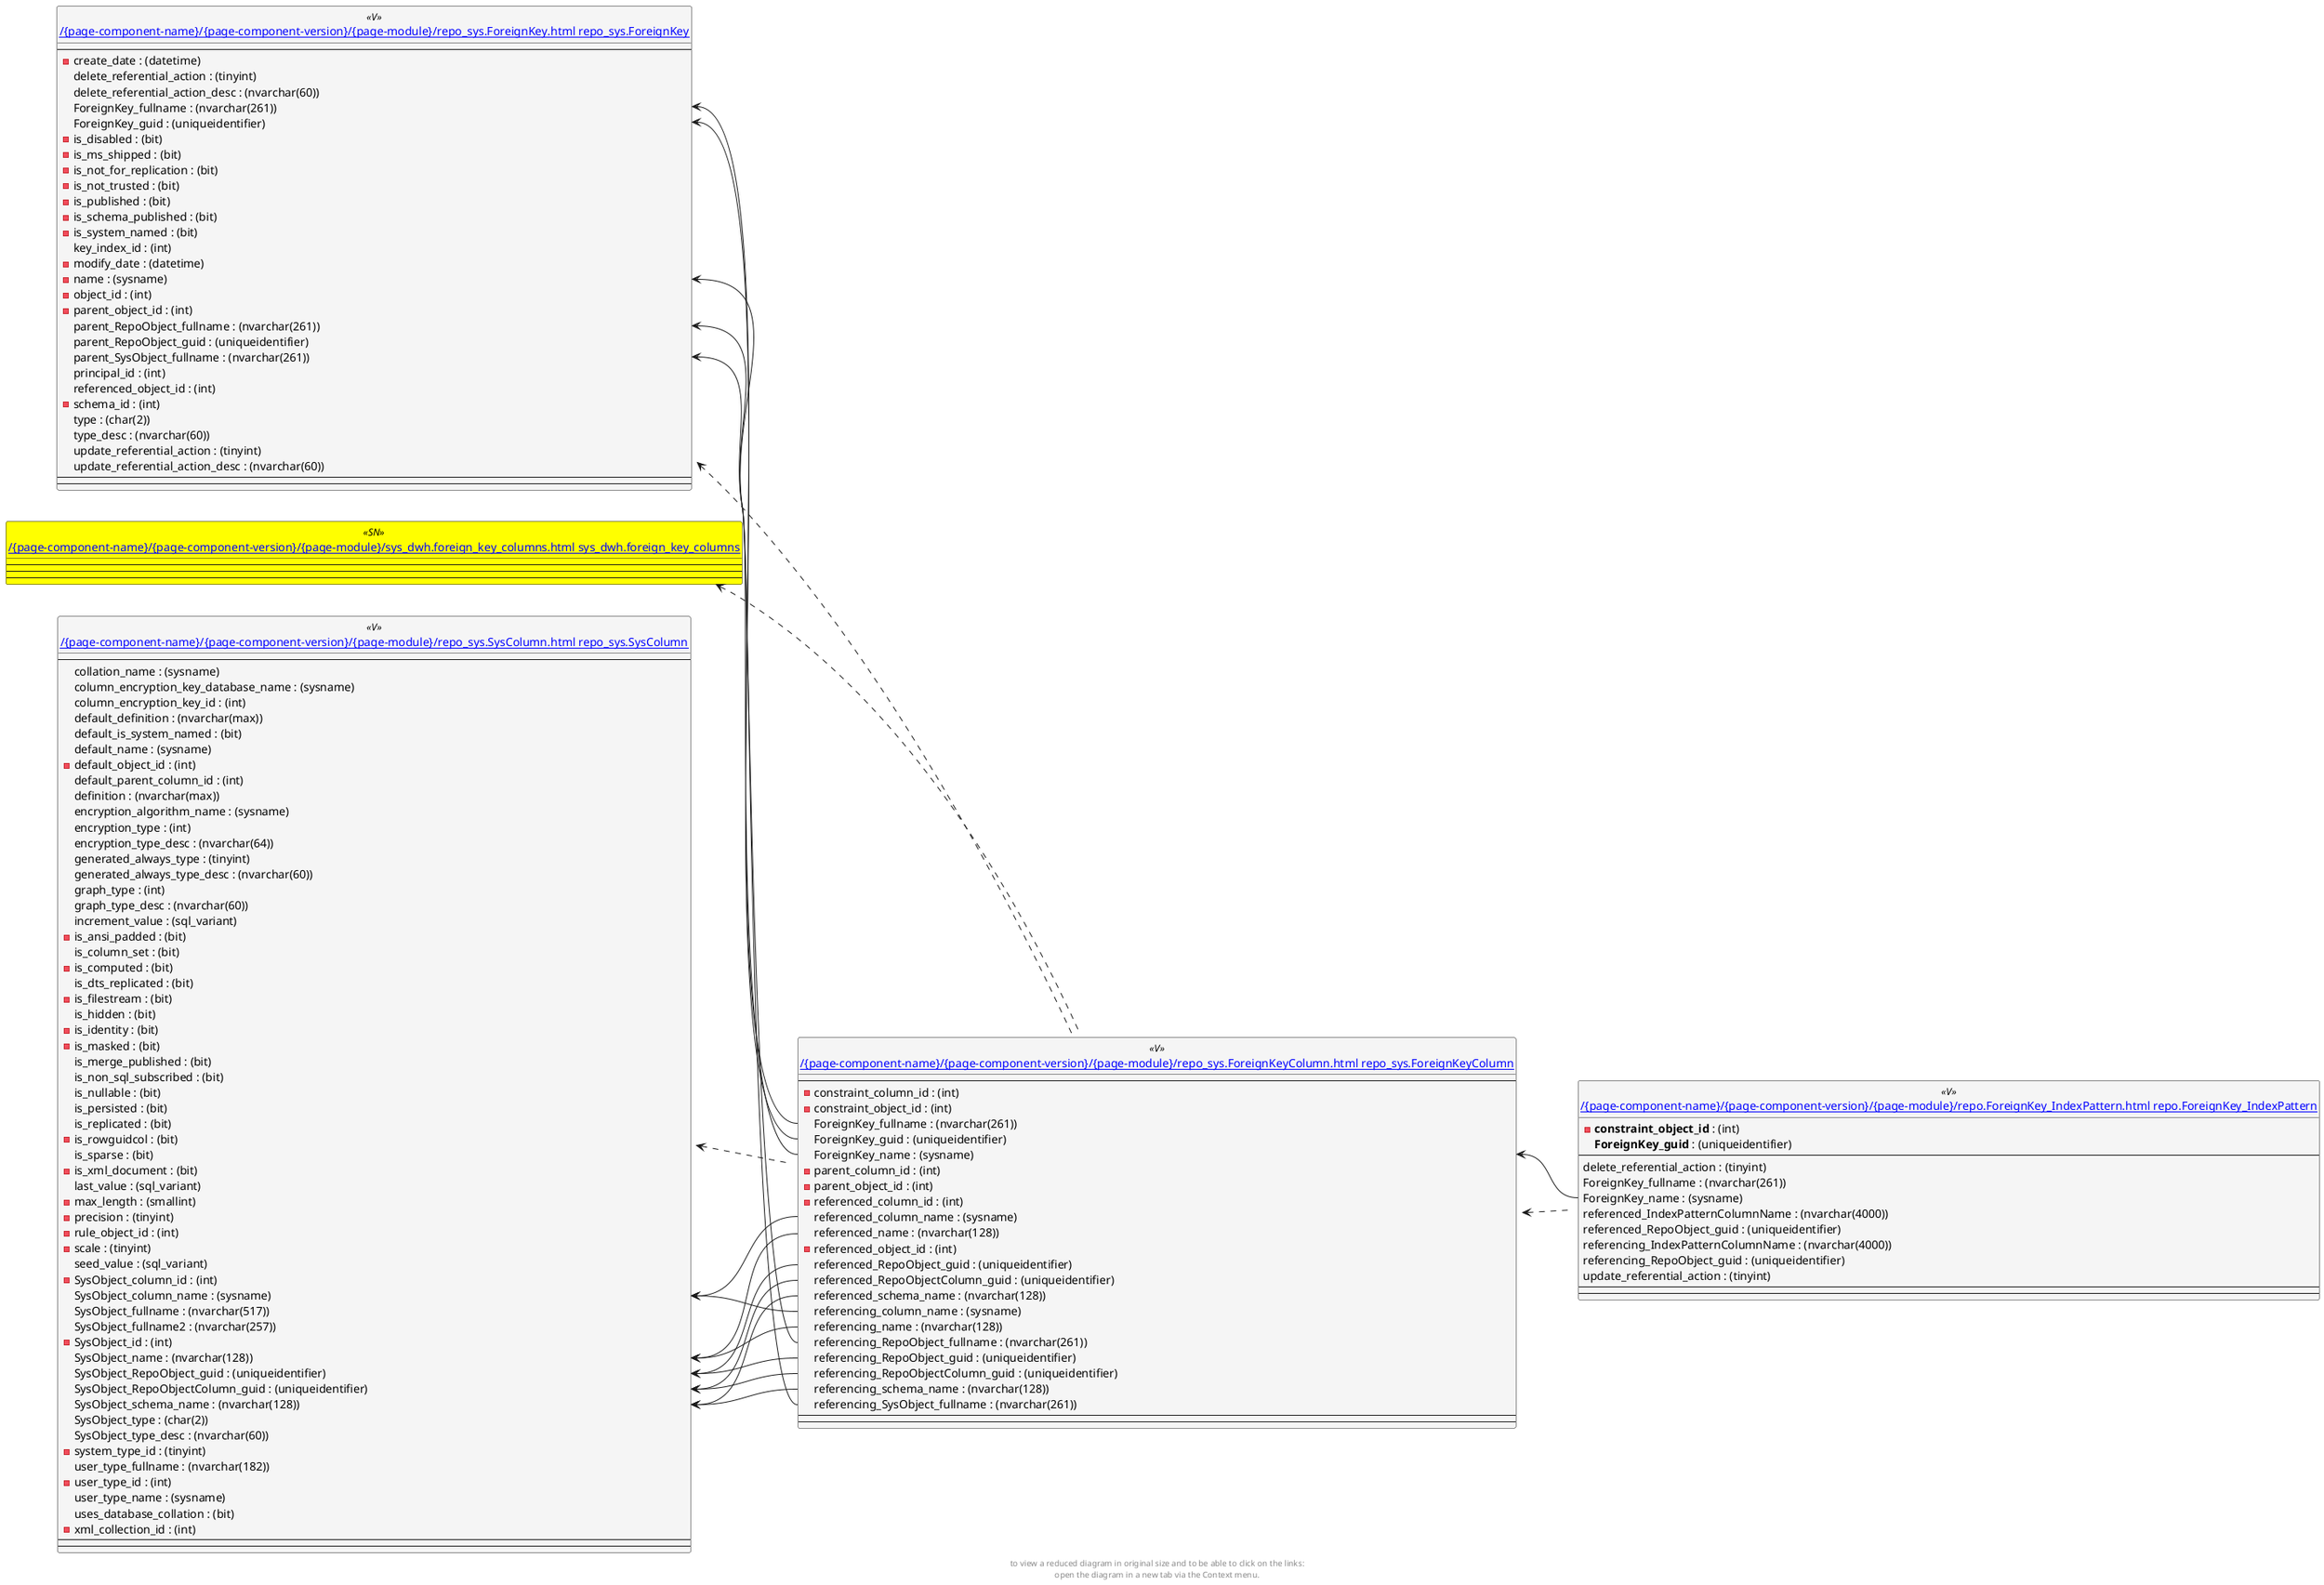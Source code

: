 @startuml
left to right direction
'top to bottom direction
hide circle
'avoide "." issues:
set namespaceSeparator none


skinparam class {
  BackgroundColor White
  BackgroundColor<<FN>> Yellow
  BackgroundColor<<FS>> Yellow
  BackgroundColor<<FT>> LightGray
  BackgroundColor<<IF>> Yellow
  BackgroundColor<<IS>> Yellow
  BackgroundColor<<P>> Aqua
  BackgroundColor<<PC>> Aqua
  BackgroundColor<<SN>> Yellow
  BackgroundColor<<SO>> SlateBlue
  BackgroundColor<<TF>> LightGray
  BackgroundColor<<TR>> Tomato
  BackgroundColor<<U>> White
  BackgroundColor<<V>> WhiteSmoke
  BackgroundColor<<X>> Aqua
}


entity "[[{site-url}/{page-component-name}/{page-component-version}/{page-module}/repo.ForeignKey_IndexPattern.html repo.ForeignKey_IndexPattern]]" as repo.ForeignKey_IndexPattern << V >> {
  - **constraint_object_id** : (int)
  **ForeignKey_guid** : (uniqueidentifier)
  --
  delete_referential_action : (tinyint)
  ForeignKey_fullname : (nvarchar(261))
  ForeignKey_name : (sysname)
  referenced_IndexPatternColumnName : (nvarchar(4000))
  referenced_RepoObject_guid : (uniqueidentifier)
  referencing_IndexPatternColumnName : (nvarchar(4000))
  referencing_RepoObject_guid : (uniqueidentifier)
  update_referential_action : (tinyint)
  --
  --
}

entity "[[{site-url}/{page-component-name}/{page-component-version}/{page-module}/repo_sys.ForeignKey.html repo_sys.ForeignKey]]" as repo_sys.ForeignKey << V >> {
  --
  - create_date : (datetime)
  delete_referential_action : (tinyint)
  delete_referential_action_desc : (nvarchar(60))
  ForeignKey_fullname : (nvarchar(261))
  ForeignKey_guid : (uniqueidentifier)
  - is_disabled : (bit)
  - is_ms_shipped : (bit)
  - is_not_for_replication : (bit)
  - is_not_trusted : (bit)
  - is_published : (bit)
  - is_schema_published : (bit)
  - is_system_named : (bit)
  key_index_id : (int)
  - modify_date : (datetime)
  - name : (sysname)
  - object_id : (int)
  - parent_object_id : (int)
  parent_RepoObject_fullname : (nvarchar(261))
  parent_RepoObject_guid : (uniqueidentifier)
  parent_SysObject_fullname : (nvarchar(261))
  principal_id : (int)
  referenced_object_id : (int)
  - schema_id : (int)
  type : (char(2))
  type_desc : (nvarchar(60))
  update_referential_action : (tinyint)
  update_referential_action_desc : (nvarchar(60))
  --
  --
}

entity "[[{site-url}/{page-component-name}/{page-component-version}/{page-module}/repo_sys.ForeignKeyColumn.html repo_sys.ForeignKeyColumn]]" as repo_sys.ForeignKeyColumn << V >> {
  --
  - constraint_column_id : (int)
  - constraint_object_id : (int)
  ForeignKey_fullname : (nvarchar(261))
  ForeignKey_guid : (uniqueidentifier)
  ForeignKey_name : (sysname)
  - parent_column_id : (int)
  - parent_object_id : (int)
  - referenced_column_id : (int)
  referenced_column_name : (sysname)
  referenced_name : (nvarchar(128))
  - referenced_object_id : (int)
  referenced_RepoObject_guid : (uniqueidentifier)
  referenced_RepoObjectColumn_guid : (uniqueidentifier)
  referenced_schema_name : (nvarchar(128))
  referencing_column_name : (sysname)
  referencing_name : (nvarchar(128))
  referencing_RepoObject_fullname : (nvarchar(261))
  referencing_RepoObject_guid : (uniqueidentifier)
  referencing_RepoObjectColumn_guid : (uniqueidentifier)
  referencing_schema_name : (nvarchar(128))
  referencing_SysObject_fullname : (nvarchar(261))
  --
  --
}

entity "[[{site-url}/{page-component-name}/{page-component-version}/{page-module}/repo_sys.SysColumn.html repo_sys.SysColumn]]" as repo_sys.SysColumn << V >> {
  --
  collation_name : (sysname)
  column_encryption_key_database_name : (sysname)
  column_encryption_key_id : (int)
  default_definition : (nvarchar(max))
  default_is_system_named : (bit)
  default_name : (sysname)
  - default_object_id : (int)
  default_parent_column_id : (int)
  definition : (nvarchar(max))
  encryption_algorithm_name : (sysname)
  encryption_type : (int)
  encryption_type_desc : (nvarchar(64))
  generated_always_type : (tinyint)
  generated_always_type_desc : (nvarchar(60))
  graph_type : (int)
  graph_type_desc : (nvarchar(60))
  increment_value : (sql_variant)
  - is_ansi_padded : (bit)
  is_column_set : (bit)
  - is_computed : (bit)
  is_dts_replicated : (bit)
  - is_filestream : (bit)
  is_hidden : (bit)
  - is_identity : (bit)
  - is_masked : (bit)
  is_merge_published : (bit)
  is_non_sql_subscribed : (bit)
  is_nullable : (bit)
  is_persisted : (bit)
  is_replicated : (bit)
  - is_rowguidcol : (bit)
  is_sparse : (bit)
  - is_xml_document : (bit)
  last_value : (sql_variant)
  - max_length : (smallint)
  - precision : (tinyint)
  - rule_object_id : (int)
  - scale : (tinyint)
  seed_value : (sql_variant)
  - SysObject_column_id : (int)
  SysObject_column_name : (sysname)
  SysObject_fullname : (nvarchar(517))
  SysObject_fullname2 : (nvarchar(257))
  - SysObject_id : (int)
  SysObject_name : (nvarchar(128))
  SysObject_RepoObject_guid : (uniqueidentifier)
  SysObject_RepoObjectColumn_guid : (uniqueidentifier)
  SysObject_schema_name : (nvarchar(128))
  SysObject_type : (char(2))
  SysObject_type_desc : (nvarchar(60))
  - system_type_id : (tinyint)
  user_type_fullname : (nvarchar(182))
  - user_type_id : (int)
  user_type_name : (sysname)
  uses_database_collation : (bit)
  - xml_collection_id : (int)
  --
  --
}

entity "[[{site-url}/{page-component-name}/{page-component-version}/{page-module}/sys_dwh.foreign_key_columns.html sys_dwh.foreign_key_columns]]" as sys_dwh.foreign_key_columns << SN >> {
  --
  --
  --
}

repo_sys.ForeignKey <.. repo_sys.ForeignKeyColumn
repo_sys.ForeignKeyColumn <.. repo.ForeignKey_IndexPattern
repo_sys.SysColumn <.. repo_sys.ForeignKeyColumn
sys_dwh.foreign_key_columns <.. repo_sys.ForeignKeyColumn
repo_sys.ForeignKey::ForeignKey_fullname <-- repo_sys.ForeignKeyColumn::ForeignKey_fullname
repo_sys.ForeignKey::ForeignKey_guid <-- repo_sys.ForeignKeyColumn::ForeignKey_guid
repo_sys.ForeignKey::name <-- repo_sys.ForeignKeyColumn::ForeignKey_name
repo_sys.ForeignKey::parent_RepoObject_fullname <-- repo_sys.ForeignKeyColumn::referencing_RepoObject_fullname
repo_sys.ForeignKey::parent_SysObject_fullname <-- repo_sys.ForeignKeyColumn::referencing_SysObject_fullname
repo_sys.ForeignKeyColumn::ForeignKey_name <-- repo.ForeignKey_IndexPattern::ForeignKey_name
repo_sys.SysColumn::SysObject_column_name <-- repo_sys.ForeignKeyColumn::referencing_column_name
repo_sys.SysColumn::SysObject_column_name <-- repo_sys.ForeignKeyColumn::referenced_column_name
repo_sys.SysColumn::SysObject_name <-- repo_sys.ForeignKeyColumn::referencing_name
repo_sys.SysColumn::SysObject_name <-- repo_sys.ForeignKeyColumn::referenced_name
repo_sys.SysColumn::SysObject_RepoObject_guid <-- repo_sys.ForeignKeyColumn::referencing_RepoObject_guid
repo_sys.SysColumn::SysObject_RepoObject_guid <-- repo_sys.ForeignKeyColumn::referenced_RepoObject_guid
repo_sys.SysColumn::SysObject_RepoObjectColumn_guid <-- repo_sys.ForeignKeyColumn::referencing_RepoObjectColumn_guid
repo_sys.SysColumn::SysObject_RepoObjectColumn_guid <-- repo_sys.ForeignKeyColumn::referenced_RepoObjectColumn_guid
repo_sys.SysColumn::SysObject_schema_name <-- repo_sys.ForeignKeyColumn::referencing_schema_name
repo_sys.SysColumn::SysObject_schema_name <-- repo_sys.ForeignKeyColumn::referenced_schema_name
footer
to view a reduced diagram in original size and to be able to click on the links:
open the diagram in a new tab via the Context menu.
end footer

@enduml

